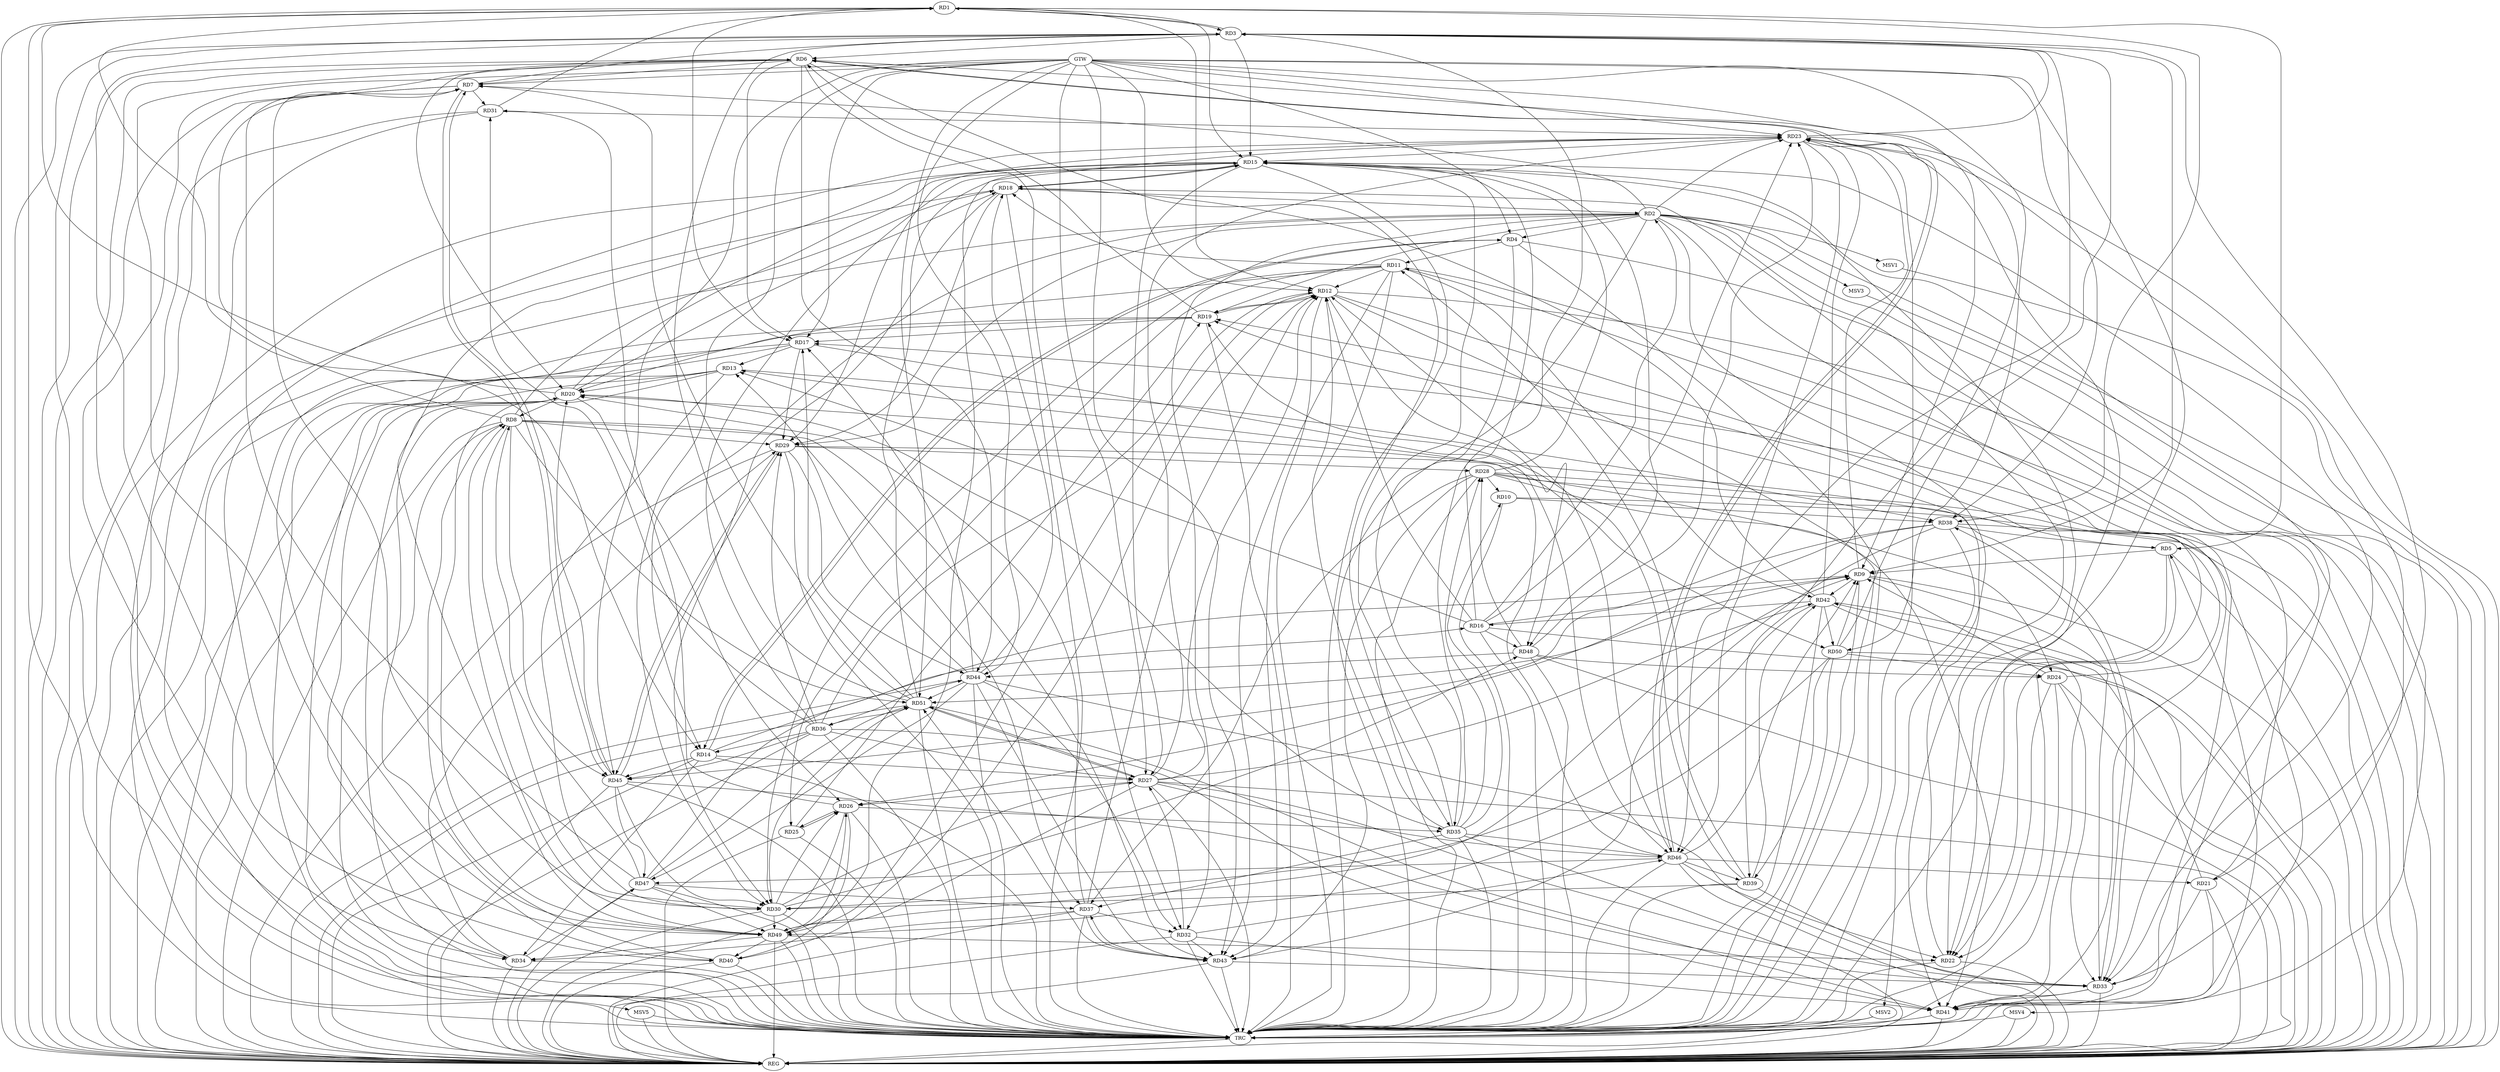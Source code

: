 strict digraph G {
  RD1 [ label="RD1" ];
  RD2 [ label="RD2" ];
  RD3 [ label="RD3" ];
  RD4 [ label="RD4" ];
  RD5 [ label="RD5" ];
  RD6 [ label="RD6" ];
  RD7 [ label="RD7" ];
  RD8 [ label="RD8" ];
  RD9 [ label="RD9" ];
  RD10 [ label="RD10" ];
  RD11 [ label="RD11" ];
  RD12 [ label="RD12" ];
  RD13 [ label="RD13" ];
  RD14 [ label="RD14" ];
  RD15 [ label="RD15" ];
  RD16 [ label="RD16" ];
  RD17 [ label="RD17" ];
  RD18 [ label="RD18" ];
  RD19 [ label="RD19" ];
  RD20 [ label="RD20" ];
  RD21 [ label="RD21" ];
  RD22 [ label="RD22" ];
  RD23 [ label="RD23" ];
  RD24 [ label="RD24" ];
  RD25 [ label="RD25" ];
  RD26 [ label="RD26" ];
  RD27 [ label="RD27" ];
  RD28 [ label="RD28" ];
  RD29 [ label="RD29" ];
  RD30 [ label="RD30" ];
  RD31 [ label="RD31" ];
  RD32 [ label="RD32" ];
  RD33 [ label="RD33" ];
  RD34 [ label="RD34" ];
  RD35 [ label="RD35" ];
  RD36 [ label="RD36" ];
  RD37 [ label="RD37" ];
  RD38 [ label="RD38" ];
  RD39 [ label="RD39" ];
  RD40 [ label="RD40" ];
  RD41 [ label="RD41" ];
  RD42 [ label="RD42" ];
  RD43 [ label="RD43" ];
  RD44 [ label="RD44" ];
  RD45 [ label="RD45" ];
  RD46 [ label="RD46" ];
  RD47 [ label="RD47" ];
  RD48 [ label="RD48" ];
  RD49 [ label="RD49" ];
  RD50 [ label="RD50" ];
  RD51 [ label="RD51" ];
  GTW [ label="GTW" ];
  REG [ label="REG" ];
  TRC [ label="TRC" ];
  MSV1 [ label="MSV1" ];
  MSV2 [ label="MSV2" ];
  MSV3 [ label="MSV3" ];
  MSV4 [ label="MSV4" ];
  MSV5 [ label="MSV5" ];
  RD1 -> RD3;
  RD3 -> RD1;
  RD1 -> RD5;
  RD1 -> RD12;
  RD1 -> RD14;
  RD1 -> RD15;
  RD1 -> RD17;
  RD20 -> RD1;
  RD31 -> RD1;
  RD1 -> RD38;
  RD2 -> RD4;
  RD2 -> RD7;
  RD2 -> RD14;
  RD16 -> RD2;
  RD18 -> RD2;
  RD2 -> RD19;
  RD2 -> RD23;
  RD2 -> RD29;
  RD2 -> RD32;
  RD2 -> RD33;
  RD2 -> RD41;
  RD3 -> RD6;
  RD7 -> RD3;
  RD3 -> RD9;
  RD3 -> RD15;
  RD3 -> RD21;
  RD23 -> RD3;
  RD35 -> RD3;
  RD3 -> RD39;
  RD3 -> RD40;
  RD3 -> RD46;
  RD51 -> RD3;
  RD4 -> RD11;
  RD4 -> RD14;
  RD14 -> RD4;
  RD4 -> RD35;
  RD5 -> RD9;
  RD5 -> RD19;
  RD5 -> RD22;
  RD38 -> RD5;
  RD41 -> RD5;
  RD6 -> RD7;
  RD8 -> RD6;
  RD6 -> RD17;
  RD19 -> RD6;
  RD6 -> RD20;
  RD6 -> RD32;
  RD6 -> RD35;
  RD6 -> RD44;
  RD6 -> RD46;
  RD46 -> RD6;
  RD6 -> RD49;
  RD50 -> RD6;
  RD30 -> RD7;
  RD7 -> RD31;
  RD7 -> RD45;
  RD45 -> RD7;
  RD47 -> RD7;
  RD51 -> RD7;
  RD8 -> RD18;
  RD20 -> RD8;
  RD8 -> RD29;
  RD8 -> RD30;
  RD8 -> RD37;
  RD40 -> RD8;
  RD8 -> RD43;
  RD8 -> RD45;
  RD47 -> RD8;
  RD49 -> RD8;
  RD8 -> RD51;
  RD16 -> RD9;
  RD9 -> RD23;
  RD24 -> RD9;
  RD9 -> RD33;
  RD9 -> RD42;
  RD46 -> RD9;
  RD47 -> RD9;
  RD49 -> RD9;
  RD50 -> RD9;
  RD9 -> RD51;
  RD28 -> RD10;
  RD35 -> RD10;
  RD10 -> RD38;
  RD11 -> RD12;
  RD11 -> RD18;
  RD11 -> RD20;
  RD11 -> RD25;
  RD11 -> RD30;
  RD39 -> RD11;
  RD41 -> RD11;
  RD11 -> RD42;
  RD11 -> RD43;
  RD16 -> RD12;
  RD12 -> RD19;
  RD19 -> RD12;
  RD12 -> RD22;
  RD27 -> RD12;
  RD35 -> RD12;
  RD36 -> RD12;
  RD37 -> RD12;
  RD40 -> RD12;
  RD12 -> RD43;
  RD46 -> RD12;
  RD12 -> RD48;
  RD12 -> RD49;
  RD16 -> RD13;
  RD17 -> RD13;
  RD13 -> RD20;
  RD13 -> RD30;
  RD13 -> RD38;
  RD44 -> RD13;
  RD46 -> RD13;
  RD13 -> RD49;
  RD14 -> RD16;
  RD14 -> RD27;
  RD14 -> RD34;
  RD36 -> RD14;
  RD14 -> RD45;
  RD16 -> RD15;
  RD15 -> RD18;
  RD18 -> RD15;
  RD20 -> RD15;
  RD15 -> RD22;
  RD23 -> RD15;
  RD15 -> RD27;
  RD28 -> RD15;
  RD15 -> RD33;
  RD35 -> RD15;
  RD36 -> RD15;
  RD15 -> RD41;
  RD15 -> RD48;
  RD15 -> RD49;
  RD51 -> RD15;
  RD16 -> RD23;
  RD42 -> RD16;
  RD16 -> RD48;
  RD19 -> RD17;
  RD21 -> RD17;
  RD17 -> RD29;
  RD44 -> RD17;
  RD17 -> RD46;
  RD51 -> RD17;
  RD20 -> RD18;
  RD18 -> RD29;
  RD18 -> RD30;
  RD18 -> RD41;
  RD42 -> RD18;
  RD44 -> RD18;
  RD22 -> RD19;
  RD25 -> RD19;
  RD39 -> RD19;
  RD19 -> RD40;
  RD24 -> RD20;
  RD20 -> RD26;
  RD34 -> RD20;
  RD20 -> RD35;
  RD37 -> RD20;
  RD45 -> RD20;
  RD20 -> RD49;
  RD21 -> RD33;
  RD21 -> RD42;
  RD46 -> RD21;
  RD23 -> RD22;
  RD24 -> RD22;
  RD46 -> RD22;
  RD49 -> RD22;
  RD27 -> RD23;
  RD23 -> RD29;
  RD31 -> RD23;
  RD33 -> RD23;
  RD23 -> RD34;
  RD42 -> RD23;
  RD23 -> RD46;
  RD48 -> RD23;
  RD49 -> RD23;
  RD28 -> RD24;
  RD24 -> RD33;
  RD48 -> RD24;
  RD50 -> RD24;
  RD25 -> RD26;
  RD26 -> RD25;
  RD27 -> RD26;
  RD30 -> RD26;
  RD26 -> RD31;
  RD26 -> RD35;
  RD38 -> RD26;
  RD26 -> RD40;
  RD49 -> RD26;
  RD30 -> RD27;
  RD32 -> RD27;
  RD27 -> RD33;
  RD36 -> RD27;
  RD27 -> RD42;
  RD27 -> RD46;
  RD27 -> RD49;
  RD27 -> RD51;
  RD51 -> RD27;
  RD29 -> RD28;
  RD28 -> RD33;
  RD35 -> RD28;
  RD28 -> RD37;
  RD28 -> RD41;
  RD28 -> RD43;
  RD48 -> RD28;
  RD34 -> RD29;
  RD36 -> RD29;
  RD29 -> RD44;
  RD29 -> RD45;
  RD45 -> RD29;
  RD29 -> RD50;
  RD39 -> RD30;
  RD42 -> RD30;
  RD45 -> RD30;
  RD30 -> RD48;
  RD30 -> RD49;
  RD30 -> RD51;
  RD36 -> RD31;
  RD37 -> RD32;
  RD32 -> RD41;
  RD32 -> RD43;
  RD44 -> RD32;
  RD32 -> RD46;
  RD33 -> RD38;
  RD33 -> RD41;
  RD43 -> RD33;
  RD44 -> RD33;
  RD45 -> RD33;
  RD37 -> RD34;
  RD34 -> RD47;
  RD49 -> RD34;
  RD35 -> RD37;
  RD35 -> RD46;
  RD36 -> RD41;
  RD36 -> RD44;
  RD36 -> RD45;
  RD51 -> RD36;
  RD37 -> RD43;
  RD43 -> RD37;
  RD47 -> RD37;
  RD38 -> RD43;
  RD38 -> RD45;
  RD39 -> RD42;
  RD46 -> RD39;
  RD50 -> RD39;
  RD49 -> RD40;
  RD42 -> RD41;
  RD51 -> RD41;
  RD42 -> RD50;
  RD44 -> RD43;
  RD43 -> RD51;
  RD44 -> RD47;
  RD48 -> RD44;
  RD44 -> RD51;
  RD45 -> RD47;
  RD46 -> RD47;
  RD47 -> RD49;
  RD47 -> RD51;
  RD50 -> RD49;
  GTW -> RD51;
  GTW -> RD9;
  GTW -> RD30;
  GTW -> RD34;
  GTW -> RD45;
  GTW -> RD43;
  GTW -> RD38;
  GTW -> RD7;
  GTW -> RD4;
  GTW -> RD50;
  GTW -> RD27;
  GTW -> RD17;
  GTW -> RD23;
  GTW -> RD12;
  GTW -> RD44;
  RD1 -> REG;
  RD2 -> REG;
  RD3 -> REG;
  RD4 -> REG;
  RD5 -> REG;
  RD6 -> REG;
  RD7 -> REG;
  RD8 -> REG;
  RD9 -> REG;
  RD10 -> REG;
  RD11 -> REG;
  RD12 -> REG;
  RD13 -> REG;
  RD14 -> REG;
  RD15 -> REG;
  RD16 -> REG;
  RD17 -> REG;
  RD18 -> REG;
  RD19 -> REG;
  RD20 -> REG;
  RD21 -> REG;
  RD22 -> REG;
  RD23 -> REG;
  RD24 -> REG;
  RD25 -> REG;
  RD26 -> REG;
  RD27 -> REG;
  RD28 -> REG;
  RD29 -> REG;
  RD30 -> REG;
  RD31 -> REG;
  RD32 -> REG;
  RD33 -> REG;
  RD34 -> REG;
  RD35 -> REG;
  RD36 -> REG;
  RD37 -> REG;
  RD38 -> REG;
  RD39 -> REG;
  RD40 -> REG;
  RD41 -> REG;
  RD42 -> REG;
  RD43 -> REG;
  RD44 -> REG;
  RD45 -> REG;
  RD46 -> REG;
  RD47 -> REG;
  RD48 -> REG;
  RD49 -> REG;
  RD50 -> REG;
  RD51 -> REG;
  RD1 -> TRC;
  RD2 -> TRC;
  RD3 -> TRC;
  RD4 -> TRC;
  RD5 -> TRC;
  RD6 -> TRC;
  RD7 -> TRC;
  RD8 -> TRC;
  RD9 -> TRC;
  RD10 -> TRC;
  RD11 -> TRC;
  RD12 -> TRC;
  RD13 -> TRC;
  RD14 -> TRC;
  RD15 -> TRC;
  RD16 -> TRC;
  RD17 -> TRC;
  RD18 -> TRC;
  RD19 -> TRC;
  RD20 -> TRC;
  RD21 -> TRC;
  RD22 -> TRC;
  RD23 -> TRC;
  RD24 -> TRC;
  RD25 -> TRC;
  RD26 -> TRC;
  RD27 -> TRC;
  RD28 -> TRC;
  RD29 -> TRC;
  RD30 -> TRC;
  RD31 -> TRC;
  RD32 -> TRC;
  RD33 -> TRC;
  RD34 -> TRC;
  RD35 -> TRC;
  RD36 -> TRC;
  RD37 -> TRC;
  RD38 -> TRC;
  RD39 -> TRC;
  RD40 -> TRC;
  RD41 -> TRC;
  RD42 -> TRC;
  RD43 -> TRC;
  RD44 -> TRC;
  RD45 -> TRC;
  RD46 -> TRC;
  RD47 -> TRC;
  RD48 -> TRC;
  RD49 -> TRC;
  RD50 -> TRC;
  RD51 -> TRC;
  GTW -> TRC;
  TRC -> REG;
  RD2 -> MSV1;
  RD2 -> MSV2;
  RD2 -> MSV3;
  RD2 -> MSV4;
  RD2 -> MSV5;
  MSV1 -> REG;
  MSV2 -> REG;
  MSV2 -> TRC;
  MSV3 -> REG;
  MSV4 -> REG;
  MSV4 -> TRC;
  MSV5 -> REG;
  MSV5 -> TRC;
}
